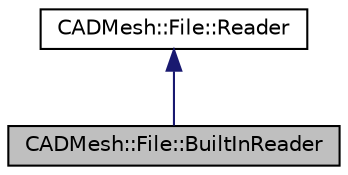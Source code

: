 digraph "CADMesh::File::BuiltInReader"
{
 // LATEX_PDF_SIZE
  edge [fontname="Helvetica",fontsize="10",labelfontname="Helvetica",labelfontsize="10"];
  node [fontname="Helvetica",fontsize="10",shape=record];
  Node1 [label="CADMesh::File::BuiltInReader",height=0.2,width=0.4,color="black", fillcolor="grey75", style="filled", fontcolor="black",tooltip=" "];
  Node2 -> Node1 [dir="back",color="midnightblue",fontsize="10",style="solid",fontname="Helvetica"];
  Node2 [label="CADMesh::File::Reader",height=0.2,width=0.4,color="black", fillcolor="white", style="filled",URL="$class_c_a_d_mesh_1_1_file_1_1_reader.html",tooltip=" "];
}
